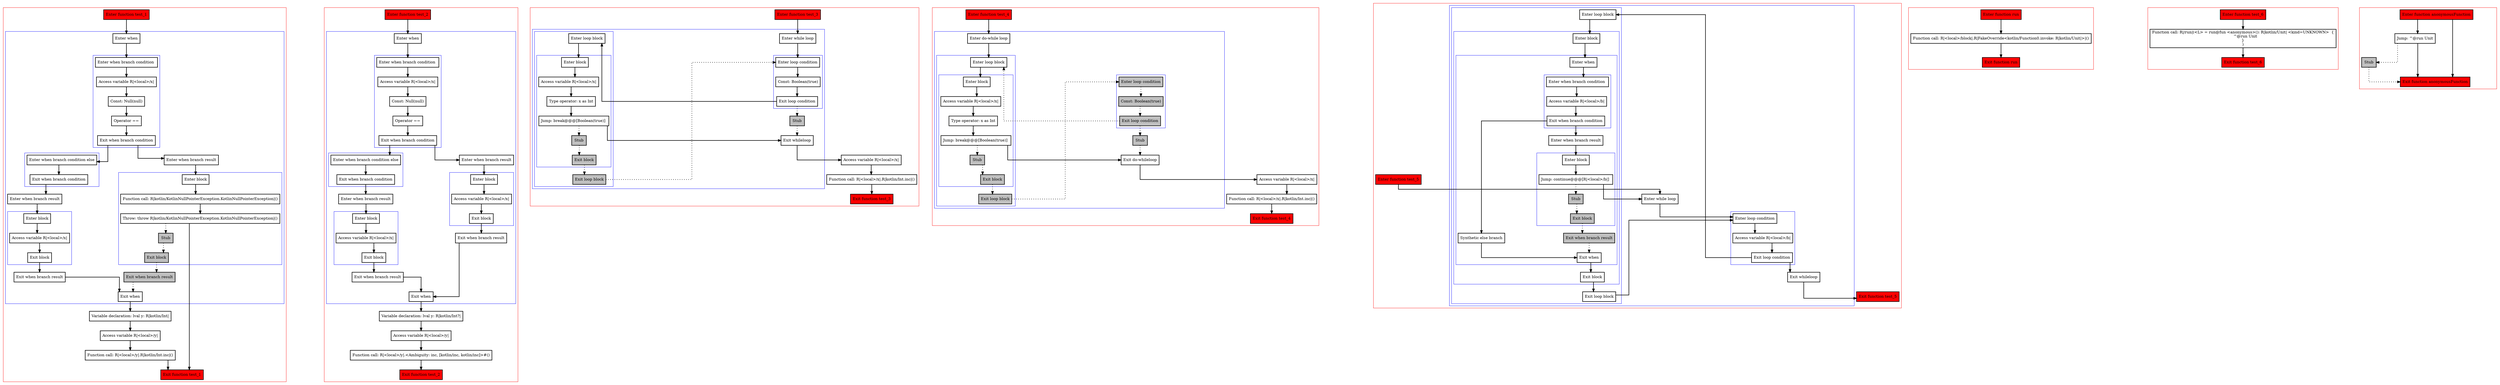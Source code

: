 digraph jumps_kt {
  graph [splines=ortho nodesep=3]
  node [shape=box penwidth=2]
  edge [penwidth=2]

  subgraph cluster_0 {
    color=red
    0 [label="Enter function test_1" style="filled" fillcolor=red];
    subgraph cluster_1 {
      color=blue
      1 [label="Enter when"];
      subgraph cluster_2 {
        color=blue
        2 [label="Enter when branch condition "];
        3 [label="Access variable R|<local>/x|"];
        4 [label="Const: Null(null)"];
        5 [label="Operator =="];
        6 [label="Exit when branch condition"];
      }
      subgraph cluster_3 {
        color=blue
        7 [label="Enter when branch condition else"];
        8 [label="Exit when branch condition"];
      }
      9 [label="Enter when branch result"];
      subgraph cluster_4 {
        color=blue
        10 [label="Enter block"];
        11 [label="Access variable R|<local>/x|"];
        12 [label="Exit block"];
      }
      13 [label="Exit when branch result"];
      14 [label="Enter when branch result"];
      subgraph cluster_5 {
        color=blue
        15 [label="Enter block"];
        16 [label="Function call: R|kotlin/KotlinNullPointerException.KotlinNullPointerException|()"];
        17 [label="Throw: throw R|kotlin/KotlinNullPointerException.KotlinNullPointerException|()"];
        18 [label="Stub" style="filled" fillcolor=gray];
        19 [label="Exit block" style="filled" fillcolor=gray];
      }
      20 [label="Exit when branch result" style="filled" fillcolor=gray];
      21 [label="Exit when"];
    }
    22 [label="Variable declaration: lval y: R|kotlin/Int|"];
    23 [label="Access variable R|<local>/y|"];
    24 [label="Function call: R|<local>/y|.R|kotlin/Int.inc|()"];
    25 [label="Exit function test_1" style="filled" fillcolor=red];
  }

  0 -> {1};
  1 -> {2};
  2 -> {3};
  3 -> {4};
  4 -> {5};
  5 -> {6};
  6 -> {14 7};
  7 -> {8};
  8 -> {9};
  9 -> {10};
  10 -> {11};
  11 -> {12};
  12 -> {13};
  13 -> {21};
  14 -> {15};
  15 -> {16};
  16 -> {17};
  17 -> {25};
  17 -> {18} [style=dotted];
  18 -> {19} [style=dotted];
  19 -> {20} [style=dotted];
  20 -> {21} [style=dotted];
  21 -> {22};
  22 -> {23};
  23 -> {24};
  24 -> {25};

  subgraph cluster_6 {
    color=red
    26 [label="Enter function test_2" style="filled" fillcolor=red];
    subgraph cluster_7 {
      color=blue
      27 [label="Enter when"];
      subgraph cluster_8 {
        color=blue
        28 [label="Enter when branch condition "];
        29 [label="Access variable R|<local>/x|"];
        30 [label="Const: Null(null)"];
        31 [label="Operator =="];
        32 [label="Exit when branch condition"];
      }
      subgraph cluster_9 {
        color=blue
        33 [label="Enter when branch condition else"];
        34 [label="Exit when branch condition"];
      }
      35 [label="Enter when branch result"];
      subgraph cluster_10 {
        color=blue
        36 [label="Enter block"];
        37 [label="Access variable R|<local>/x|"];
        38 [label="Exit block"];
      }
      39 [label="Exit when branch result"];
      40 [label="Enter when branch result"];
      subgraph cluster_11 {
        color=blue
        41 [label="Enter block"];
        42 [label="Access variable R|<local>/x|"];
        43 [label="Exit block"];
      }
      44 [label="Exit when branch result"];
      45 [label="Exit when"];
    }
    46 [label="Variable declaration: lval y: R|kotlin/Int?|"];
    47 [label="Access variable R|<local>/y|"];
    48 [label="Function call: R|<local>/y|.<Ambiguity: inc, [kotlin/inc, kotlin/inc]>#()"];
    49 [label="Exit function test_2" style="filled" fillcolor=red];
  }

  26 -> {27};
  27 -> {28};
  28 -> {29};
  29 -> {30};
  30 -> {31};
  31 -> {32};
  32 -> {40 33};
  33 -> {34};
  34 -> {35};
  35 -> {36};
  36 -> {37};
  37 -> {38};
  38 -> {39};
  39 -> {45};
  40 -> {41};
  41 -> {42};
  42 -> {43};
  43 -> {44};
  44 -> {45};
  45 -> {46};
  46 -> {47};
  47 -> {48};
  48 -> {49};

  subgraph cluster_12 {
    color=red
    50 [label="Enter function test_3" style="filled" fillcolor=red];
    subgraph cluster_13 {
      color=blue
      51 [label="Enter while loop"];
      subgraph cluster_14 {
        color=blue
        52 [label="Enter loop condition"];
        53 [label="Const: Boolean(true)"];
        54 [label="Exit loop condition"];
      }
      subgraph cluster_15 {
        color=blue
        55 [label="Enter loop block"];
        subgraph cluster_16 {
          color=blue
          56 [label="Enter block"];
          57 [label="Access variable R|<local>/x|"];
          58 [label="Type operator: x as Int"];
          59 [label="Jump: break@@@[Boolean(true)] "];
          60 [label="Stub" style="filled" fillcolor=gray];
          61 [label="Exit block" style="filled" fillcolor=gray];
        }
        62 [label="Exit loop block" style="filled" fillcolor=gray];
      }
      63 [label="Stub" style="filled" fillcolor=gray];
      64 [label="Exit whileloop"];
    }
    65 [label="Access variable R|<local>/x|"];
    66 [label="Function call: R|<local>/x|.R|kotlin/Int.inc|()"];
    67 [label="Exit function test_3" style="filled" fillcolor=red];
  }

  50 -> {51};
  51 -> {52};
  52 -> {53};
  53 -> {54};
  54 -> {55};
  54 -> {63} [style=dotted];
  55 -> {56};
  56 -> {57};
  57 -> {58};
  58 -> {59};
  59 -> {64};
  59 -> {60} [style=dotted];
  60 -> {61} [style=dotted];
  61 -> {62} [style=dotted];
  62 -> {52} [style=dotted];
  63 -> {64} [style=dotted];
  64 -> {65};
  65 -> {66};
  66 -> {67};

  subgraph cluster_17 {
    color=red
    68 [label="Enter function test_4" style="filled" fillcolor=red];
    subgraph cluster_18 {
      color=blue
      69 [label="Enter do-while loop"];
      subgraph cluster_19 {
        color=blue
        70 [label="Enter loop block"];
        subgraph cluster_20 {
          color=blue
          71 [label="Enter block"];
          72 [label="Access variable R|<local>/x|"];
          73 [label="Type operator: x as Int"];
          74 [label="Jump: break@@@[Boolean(true)] "];
          75 [label="Stub" style="filled" fillcolor=gray];
          76 [label="Exit block" style="filled" fillcolor=gray];
        }
        77 [label="Exit loop block" style="filled" fillcolor=gray];
      }
      subgraph cluster_21 {
        color=blue
        78 [label="Enter loop condition" style="filled" fillcolor=gray];
        79 [label="Const: Boolean(true)" style="filled" fillcolor=gray];
        80 [label="Exit loop condition" style="filled" fillcolor=gray];
      }
      81 [label="Stub" style="filled" fillcolor=gray];
      82 [label="Exit do-whileloop"];
    }
    83 [label="Access variable R|<local>/x|"];
    84 [label="Function call: R|<local>/x|.R|kotlin/Int.inc|()"];
    85 [label="Exit function test_4" style="filled" fillcolor=red];
  }

  68 -> {69};
  69 -> {70};
  70 -> {71};
  71 -> {72};
  72 -> {73};
  73 -> {74};
  74 -> {82};
  74 -> {75} [style=dotted];
  75 -> {76} [style=dotted];
  76 -> {77} [style=dotted];
  77 -> {78} [style=dotted];
  78 -> {79} [style=dotted];
  79 -> {80} [style=dotted];
  80 -> {70 81} [style=dotted];
  81 -> {82} [style=dotted];
  82 -> {83};
  83 -> {84};
  84 -> {85};

  subgraph cluster_22 {
    color=red
    86 [label="Enter function test_5" style="filled" fillcolor=red];
    subgraph cluster_23 {
      color=blue
      87 [label="Enter while loop"];
      subgraph cluster_24 {
        color=blue
        88 [label="Enter loop condition"];
        89 [label="Access variable R|<local>/b|"];
        90 [label="Exit loop condition"];
      }
      subgraph cluster_25 {
        color=blue
        91 [label="Enter loop block"];
        subgraph cluster_26 {
          color=blue
          92 [label="Enter block"];
          subgraph cluster_27 {
            color=blue
            93 [label="Enter when"];
            subgraph cluster_28 {
              color=blue
              94 [label="Enter when branch condition "];
              95 [label="Access variable R|<local>/b|"];
              96 [label="Exit when branch condition"];
            }
            97 [label="Synthetic else branch"];
            98 [label="Enter when branch result"];
            subgraph cluster_29 {
              color=blue
              99 [label="Enter block"];
              100 [label="Jump: continue@@@[R|<local>/b|] "];
              101 [label="Stub" style="filled" fillcolor=gray];
              102 [label="Exit block" style="filled" fillcolor=gray];
            }
            103 [label="Exit when branch result" style="filled" fillcolor=gray];
            104 [label="Exit when"];
          }
          105 [label="Exit block"];
        }
        106 [label="Exit loop block"];
      }
      107 [label="Exit whileloop"];
    }
    108 [label="Exit function test_5" style="filled" fillcolor=red];
  }

  86 -> {87};
  87 -> {88};
  88 -> {89};
  89 -> {90};
  90 -> {107 91};
  91 -> {92};
  92 -> {93};
  93 -> {94};
  94 -> {95};
  95 -> {96};
  96 -> {98 97};
  97 -> {104};
  98 -> {99};
  99 -> {100};
  100 -> {87};
  100 -> {101} [style=dotted];
  101 -> {102} [style=dotted];
  102 -> {103} [style=dotted];
  103 -> {104} [style=dotted];
  104 -> {105};
  105 -> {106};
  106 -> {88};
  107 -> {108};

  subgraph cluster_30 {
    color=red
    109 [label="Enter function run" style="filled" fillcolor=red];
    110 [label="Function call: R|<local>/block|.R|FakeOverride<kotlin/Function0.invoke: R|kotlin/Unit|>|()"];
    111 [label="Exit function run" style="filled" fillcolor=red];
  }

  109 -> {110};
  110 -> {111};

  subgraph cluster_31 {
    color=red
    112 [label="Enter function test_6" style="filled" fillcolor=red];
    113 [label="Function call: R|/run|(<L> = run@fun <anonymous>(): R|kotlin/Unit| <kind=UNKNOWN>  {
    ^@run Unit
}
)"];
    114 [label="Exit function test_6" style="filled" fillcolor=red];
  }

  112 -> {113};
  113 -> {114};

  subgraph cluster_32 {
    color=red
    115 [label="Enter function anonymousFunction" style="filled" fillcolor=red];
    116 [label="Jump: ^@run Unit"];
    117 [label="Stub" style="filled" fillcolor=gray];
    118 [label="Exit function anonymousFunction" style="filled" fillcolor=red];
  }

  115 -> {118 116};
  116 -> {118};
  116 -> {117} [style=dotted];
  117 -> {118} [style=dotted];

}
